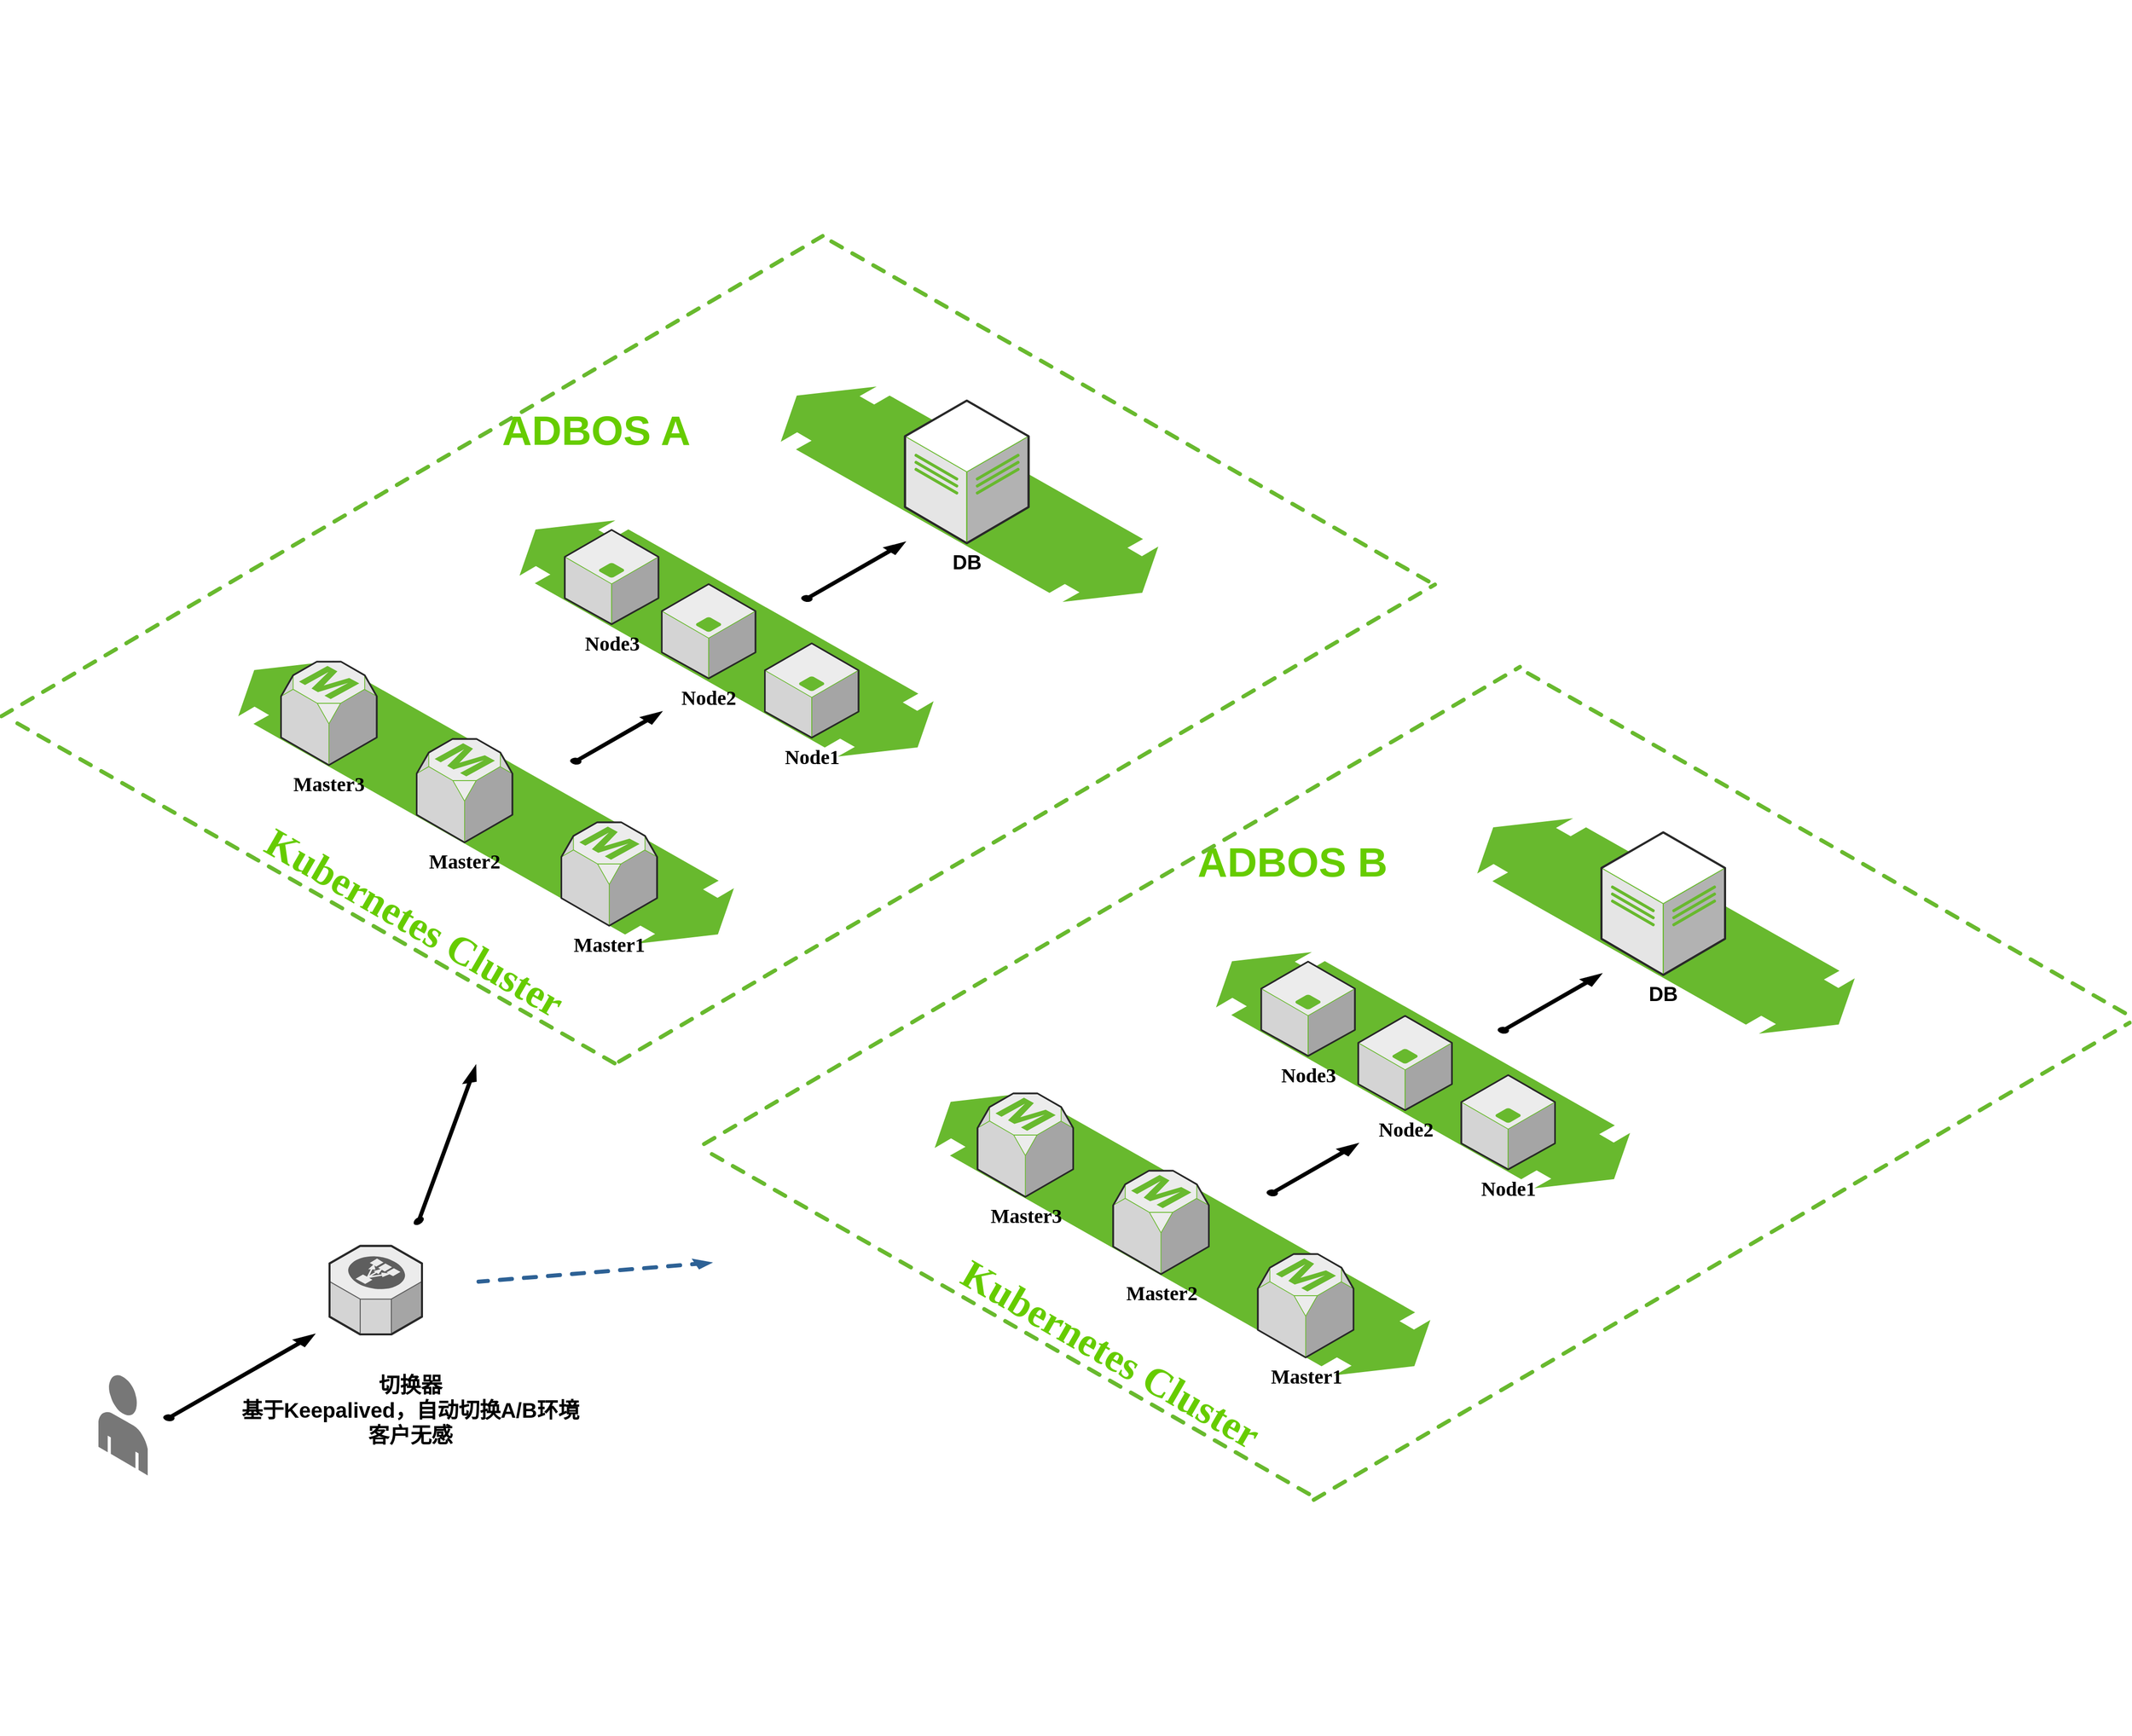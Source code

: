 <mxfile version="21.5.2" type="github">
  <diagram name="Page-1" id="aaaa8250-4180-3840-79b5-4cada1eebb92">
    <mxGraphModel dx="2607" dy="2489" grid="1" gridSize="10" guides="1" tooltips="1" connect="1" arrows="1" fold="1" page="1" pageScale="1" pageWidth="850" pageHeight="1100" background="#FFFFFF" math="0" shadow="0">
      <root>
        <mxCell id="0" />
        <mxCell id="1" parent="0" />
        <mxCell id="egOxDokqwsOfONXR9_TE-15" value="" style="group" vertex="1" connectable="0" parent="1">
          <mxGeometry x="500" y="640" width="491.56" height="290" as="geometry" />
        </mxCell>
        <mxCell id="egOxDokqwsOfONXR9_TE-1" value="" style="verticalLabelPosition=bottom;html=1;verticalAlign=top;strokeWidth=1;align=center;outlineConnect=0;dashed=0;outlineConnect=0;shape=mxgraph.aws3d.flatDoubleEdge2;strokeColor=#68B92E;fillColor=#68B92E;aspect=fixed;shadow=0;sketch=0;fontSize=20;fontStyle=1;fontFamily=Georgia;fontColor=#66CC00;" vertex="1" parent="egOxDokqwsOfONXR9_TE-15">
          <mxGeometry width="491.56" height="280" as="geometry" />
        </mxCell>
        <mxCell id="egOxDokqwsOfONXR9_TE-6" value="Master1" style="verticalLabelPosition=bottom;html=1;verticalAlign=top;strokeWidth=1;align=center;outlineConnect=0;dashed=0;outlineConnect=0;shape=mxgraph.aws3d.rdsMaster;fillColor=#ECECEC;strokeColor=#68B92E;aspect=fixed;fontSize=20;fontStyle=1;fontFamily=Georgia;fontColor=#000000;" vertex="1" parent="egOxDokqwsOfONXR9_TE-15">
          <mxGeometry x="320.74" y="160" width="95.26" height="103" as="geometry" />
        </mxCell>
        <mxCell id="egOxDokqwsOfONXR9_TE-9" value="Master3" style="verticalLabelPosition=bottom;html=1;verticalAlign=top;strokeWidth=1;align=center;outlineConnect=0;dashed=0;outlineConnect=0;shape=mxgraph.aws3d.rdsMaster;fillColor=#ECECEC;strokeColor=#68B92E;aspect=fixed;fontSize=20;fontStyle=1;fontFamily=Georgia;fontColor=#000000;" vertex="1" parent="egOxDokqwsOfONXR9_TE-15">
          <mxGeometry x="41.74" width="95.26" height="103" as="geometry" />
        </mxCell>
        <mxCell id="egOxDokqwsOfONXR9_TE-10" value="Master2" style="verticalLabelPosition=bottom;html=1;verticalAlign=top;strokeWidth=1;align=center;outlineConnect=0;dashed=0;outlineConnect=0;shape=mxgraph.aws3d.rdsMaster;fillColor=#ECECEC;strokeColor=#68B92E;aspect=fixed;fontSize=20;fontStyle=1;fontFamily=Georgia;fontColor=#000000;" vertex="1" parent="egOxDokqwsOfONXR9_TE-15">
          <mxGeometry x="176.74" y="77" width="95.26" height="103" as="geometry" />
        </mxCell>
        <mxCell id="egOxDokqwsOfONXR9_TE-16" value="" style="group" vertex="1" connectable="0" parent="1">
          <mxGeometry x="780" y="500" width="443.92" height="241.72" as="geometry" />
        </mxCell>
        <mxCell id="egOxDokqwsOfONXR9_TE-3" value="" style="verticalLabelPosition=bottom;html=1;verticalAlign=top;strokeWidth=1;align=center;outlineConnect=0;dashed=0;outlineConnect=0;shape=mxgraph.aws3d.flatDoubleEdge2;strokeColor=#68B92E;fillColor=#68B92E;aspect=fixed;shadow=0;sketch=0;fontSize=20;fontStyle=1;fontFamily=Georgia;fontColor=#66CC00;" vertex="1" parent="egOxDokqwsOfONXR9_TE-16">
          <mxGeometry width="410.33" height="233.72" as="geometry" />
        </mxCell>
        <mxCell id="egOxDokqwsOfONXR9_TE-4" value="Node3" style="verticalLabelPosition=bottom;html=1;verticalAlign=top;strokeWidth=1;align=center;outlineConnect=0;dashed=0;outlineConnect=0;shape=mxgraph.aws3d.application_server;fillColor=#ECECEC;strokeColor=#68B92E;aspect=fixed;fontSize=20;fontStyle=1;fontFamily=Georgia;fontColor=#000000;" vertex="1" parent="egOxDokqwsOfONXR9_TE-16">
          <mxGeometry x="44.13" y="8.72" width="93.24" height="94" as="geometry" />
        </mxCell>
        <mxCell id="egOxDokqwsOfONXR9_TE-11" value="Node1" style="verticalLabelPosition=bottom;html=1;verticalAlign=top;strokeWidth=1;align=center;outlineConnect=0;dashed=0;outlineConnect=0;shape=mxgraph.aws3d.application_server;fillColor=#ECECEC;strokeColor=#68B92E;aspect=fixed;fontSize=20;fontStyle=1;fontFamily=Georgia;fontColor=#000000;" vertex="1" parent="egOxDokqwsOfONXR9_TE-16">
          <mxGeometry x="243.29" y="121.72" width="93.24" height="94" as="geometry" />
        </mxCell>
        <mxCell id="egOxDokqwsOfONXR9_TE-12" value="Node2" style="verticalLabelPosition=bottom;html=1;verticalAlign=top;strokeWidth=1;align=center;outlineConnect=0;dashed=0;outlineConnect=0;shape=mxgraph.aws3d.application_server;fillColor=#ECECEC;strokeColor=#68B92E;aspect=fixed;fontSize=20;fontStyle=1;fontFamily=Georgia;fontColor=#000000;" vertex="1" parent="egOxDokqwsOfONXR9_TE-16">
          <mxGeometry x="140.71" y="62.72" width="93.24" height="94" as="geometry" />
        </mxCell>
        <mxCell id="egOxDokqwsOfONXR9_TE-20" value="" style="verticalLabelPosition=bottom;html=1;verticalAlign=top;strokeWidth=1;align=center;outlineConnect=0;dashed=0;outlineConnect=0;shape=mxgraph.aws3d.arrowNE;fillColor=#000000;aspect=fixed;" vertex="1" parent="egOxDokqwsOfONXR9_TE-16">
          <mxGeometry x="50" y="190" width="90.51" height="51.72" as="geometry" />
        </mxCell>
        <mxCell id="egOxDokqwsOfONXR9_TE-25" value="" style="group" vertex="1" connectable="0" parent="1">
          <mxGeometry x="1029" y="320" width="492.76" height="339.51" as="geometry" />
        </mxCell>
        <mxCell id="egOxDokqwsOfONXR9_TE-2" value="" style="verticalLabelPosition=bottom;html=1;verticalAlign=top;strokeWidth=1;align=center;outlineConnect=0;dashed=0;outlineConnect=0;shape=mxgraph.aws3d.flatDoubleEdge2;strokeColor=#68B92E;fillColor=#68B92E;aspect=fixed;shadow=0;sketch=0;fontSize=20;fontStyle=1;fontFamily=Georgia;fontColor=#66CC00;" vertex="1" parent="egOxDokqwsOfONXR9_TE-25">
          <mxGeometry x="11" y="46.72" width="373.94" height="213" as="geometry" />
        </mxCell>
        <mxCell id="egOxDokqwsOfONXR9_TE-17" value="DB" style="verticalLabelPosition=bottom;html=1;verticalAlign=top;strokeWidth=1;align=center;outlineConnect=0;dashed=0;outlineConnect=0;shape=mxgraph.aws3d.dataCenter;strokeColor=#68B92E;aspect=fixed;fontSize=20;fontStyle=1" vertex="1" parent="egOxDokqwsOfONXR9_TE-25">
          <mxGeometry x="133.76" y="60" width="123" height="142" as="geometry" />
        </mxCell>
        <mxCell id="egOxDokqwsOfONXR9_TE-21" value="" style="verticalLabelPosition=bottom;html=1;verticalAlign=top;strokeWidth=1;align=center;outlineConnect=0;dashed=0;outlineConnect=0;shape=mxgraph.aws3d.arrowNE;fillColor=#000000;aspect=fixed;" vertex="1" parent="egOxDokqwsOfONXR9_TE-25">
          <mxGeometry x="31" y="201" width="102.76" height="58.72" as="geometry" />
        </mxCell>
        <mxCell id="egOxDokqwsOfONXR9_TE-45" value="" style="verticalLabelPosition=bottom;html=1;verticalAlign=top;strokeWidth=1;align=center;outlineConnect=0;dashed=0;outlineConnect=0;shape=mxgraph.aws3d.dashedArrowlessEdge2;strokeColor=#68B92E;aspect=fixed;direction=west;fontFamily=Georgia;fontSize=20;fontStyle=1;fontColor=#66CC00;" vertex="1" parent="1">
          <mxGeometry x="1086.96" y="220" width="596.88" height="340" as="geometry" />
        </mxCell>
        <mxCell id="egOxDokqwsOfONXR9_TE-46" value="" style="verticalLabelPosition=bottom;html=1;verticalAlign=top;strokeWidth=1;align=center;outlineConnect=0;dashed=0;outlineConnect=0;shape=mxgraph.aws3d.dashedArrowlessEdge2;strokeColor=#68B92E;aspect=fixed;direction=west;fontFamily=Georgia;fontSize=20;fontStyle=1;fontColor=#66CC00;rotation=-240;" vertex="1" parent="1">
          <mxGeometry x="875.41" y="567.91" width="817.53" height="465.68" as="geometry" />
        </mxCell>
        <mxCell id="egOxDokqwsOfONXR9_TE-51" value="" style="verticalLabelPosition=bottom;html=1;verticalAlign=top;strokeWidth=1;align=center;outlineConnect=0;dashed=0;outlineConnect=0;shape=mxgraph.aws3d.dashedArrowlessEdge2;strokeColor=#68B92E;aspect=fixed;direction=west;fontFamily=Georgia;fontSize=20;fontStyle=1;fontColor=#66CC00;" vertex="1" parent="1">
          <mxGeometry x="276.81" y="700" width="596.88" height="340" as="geometry" />
        </mxCell>
        <mxCell id="egOxDokqwsOfONXR9_TE-52" value="" style="verticalLabelPosition=bottom;html=1;verticalAlign=top;strokeWidth=1;align=center;outlineConnect=0;dashed=0;outlineConnect=0;shape=mxgraph.aws3d.dashedArrowlessEdge2;strokeColor=#68B92E;aspect=fixed;direction=west;fontFamily=Georgia;fontSize=20;fontStyle=1;fontColor=#66CC00;rotation=-240;" vertex="1" parent="1">
          <mxGeometry x="260.7" y="220.84" width="822.84" height="468.7" as="geometry" />
        </mxCell>
        <mxCell id="egOxDokqwsOfONXR9_TE-54" value="ADBOS A" style="text;html=1;align=center;verticalAlign=middle;resizable=0;points=[];autosize=1;strokeColor=none;fillColor=none;fontStyle=1;fontSize=41;fontColor=#66CC00;" vertex="1" parent="1">
          <mxGeometry x="750" y="380" width="210" height="60" as="geometry" />
        </mxCell>
        <mxCell id="egOxDokqwsOfONXR9_TE-53" value="&lt;font style=&quot;font-size: 40px;&quot;&gt;Kubernetes Cluster&lt;/font&gt;" style="text;html=1;align=left;verticalAlign=middle;resizable=0;points=[];autosize=1;strokeColor=none;fillColor=none;rotation=30;fontStyle=1;fontSize=40;fontFamily=Georgia;fontColor=#66CC00;" vertex="1" parent="1">
          <mxGeometry x="500" y="890" width="420" height="60" as="geometry" />
        </mxCell>
        <mxCell id="egOxDokqwsOfONXR9_TE-57" value="" style="group" vertex="1" connectable="0" parent="1">
          <mxGeometry x="1193.19" y="1070" width="491.56" height="290" as="geometry" />
        </mxCell>
        <mxCell id="egOxDokqwsOfONXR9_TE-58" value="" style="verticalLabelPosition=bottom;html=1;verticalAlign=top;strokeWidth=1;align=center;outlineConnect=0;dashed=0;outlineConnect=0;shape=mxgraph.aws3d.flatDoubleEdge2;strokeColor=#68B92E;fillColor=#68B92E;aspect=fixed;shadow=0;sketch=0;fontSize=20;fontStyle=1;fontFamily=Georgia;fontColor=#66CC00;" vertex="1" parent="egOxDokqwsOfONXR9_TE-57">
          <mxGeometry width="491.56" height="280" as="geometry" />
        </mxCell>
        <mxCell id="egOxDokqwsOfONXR9_TE-59" value="Master1" style="verticalLabelPosition=bottom;html=1;verticalAlign=top;strokeWidth=1;align=center;outlineConnect=0;dashed=0;outlineConnect=0;shape=mxgraph.aws3d.rdsMaster;fillColor=#ECECEC;strokeColor=#68B92E;aspect=fixed;fontSize=20;fontStyle=1;fontFamily=Georgia;fontColor=#000000;" vertex="1" parent="egOxDokqwsOfONXR9_TE-57">
          <mxGeometry x="320.74" y="160" width="95.26" height="103" as="geometry" />
        </mxCell>
        <mxCell id="egOxDokqwsOfONXR9_TE-60" value="Master3" style="verticalLabelPosition=bottom;html=1;verticalAlign=top;strokeWidth=1;align=center;outlineConnect=0;dashed=0;outlineConnect=0;shape=mxgraph.aws3d.rdsMaster;fillColor=#ECECEC;strokeColor=#68B92E;aspect=fixed;fontSize=20;fontStyle=1;fontFamily=Georgia;fontColor=#000000;" vertex="1" parent="egOxDokqwsOfONXR9_TE-57">
          <mxGeometry x="41.74" width="95.26" height="103" as="geometry" />
        </mxCell>
        <mxCell id="egOxDokqwsOfONXR9_TE-61" value="Master2" style="verticalLabelPosition=bottom;html=1;verticalAlign=top;strokeWidth=1;align=center;outlineConnect=0;dashed=0;outlineConnect=0;shape=mxgraph.aws3d.rdsMaster;fillColor=#ECECEC;strokeColor=#68B92E;aspect=fixed;fontSize=20;fontStyle=1;fontFamily=Georgia;fontColor=#000000;" vertex="1" parent="egOxDokqwsOfONXR9_TE-57">
          <mxGeometry x="176.74" y="77" width="95.26" height="103" as="geometry" />
        </mxCell>
        <mxCell id="egOxDokqwsOfONXR9_TE-62" value="" style="group" vertex="1" connectable="0" parent="1">
          <mxGeometry x="1473.19" y="930" width="443.92" height="241.72" as="geometry" />
        </mxCell>
        <mxCell id="egOxDokqwsOfONXR9_TE-63" value="" style="verticalLabelPosition=bottom;html=1;verticalAlign=top;strokeWidth=1;align=center;outlineConnect=0;dashed=0;outlineConnect=0;shape=mxgraph.aws3d.flatDoubleEdge2;strokeColor=#68B92E;fillColor=#68B92E;aspect=fixed;shadow=0;sketch=0;fontSize=20;fontStyle=1;fontFamily=Georgia;fontColor=#66CC00;" vertex="1" parent="egOxDokqwsOfONXR9_TE-62">
          <mxGeometry width="410.33" height="233.72" as="geometry" />
        </mxCell>
        <mxCell id="egOxDokqwsOfONXR9_TE-64" value="Node3" style="verticalLabelPosition=bottom;html=1;verticalAlign=top;strokeWidth=1;align=center;outlineConnect=0;dashed=0;outlineConnect=0;shape=mxgraph.aws3d.application_server;fillColor=#ECECEC;strokeColor=#68B92E;aspect=fixed;fontSize=20;fontStyle=1;fontFamily=Georgia;fontColor=#000000;" vertex="1" parent="egOxDokqwsOfONXR9_TE-62">
          <mxGeometry x="44.13" y="8.72" width="93.24" height="94" as="geometry" />
        </mxCell>
        <mxCell id="egOxDokqwsOfONXR9_TE-65" value="Node1" style="verticalLabelPosition=bottom;html=1;verticalAlign=top;strokeWidth=1;align=center;outlineConnect=0;dashed=0;outlineConnect=0;shape=mxgraph.aws3d.application_server;fillColor=#ECECEC;strokeColor=#68B92E;aspect=fixed;fontSize=20;fontStyle=1;fontFamily=Georgia;fontColor=#000000;" vertex="1" parent="egOxDokqwsOfONXR9_TE-62">
          <mxGeometry x="243.29" y="121.72" width="93.24" height="94" as="geometry" />
        </mxCell>
        <mxCell id="egOxDokqwsOfONXR9_TE-66" value="Node2" style="verticalLabelPosition=bottom;html=1;verticalAlign=top;strokeWidth=1;align=center;outlineConnect=0;dashed=0;outlineConnect=0;shape=mxgraph.aws3d.application_server;fillColor=#ECECEC;strokeColor=#68B92E;aspect=fixed;fontSize=20;fontStyle=1;fontFamily=Georgia;fontColor=#000000;" vertex="1" parent="egOxDokqwsOfONXR9_TE-62">
          <mxGeometry x="140.71" y="62.72" width="93.24" height="94" as="geometry" />
        </mxCell>
        <mxCell id="egOxDokqwsOfONXR9_TE-67" value="" style="verticalLabelPosition=bottom;html=1;verticalAlign=top;strokeWidth=1;align=center;outlineConnect=0;dashed=0;outlineConnect=0;shape=mxgraph.aws3d.arrowNE;fillColor=#000000;aspect=fixed;" vertex="1" parent="egOxDokqwsOfONXR9_TE-62">
          <mxGeometry x="50" y="190" width="90.51" height="51.72" as="geometry" />
        </mxCell>
        <mxCell id="egOxDokqwsOfONXR9_TE-68" value="" style="group" vertex="1" connectable="0" parent="1">
          <mxGeometry x="1722.19" y="750" width="492.76" height="339.51" as="geometry" />
        </mxCell>
        <mxCell id="egOxDokqwsOfONXR9_TE-69" value="" style="verticalLabelPosition=bottom;html=1;verticalAlign=top;strokeWidth=1;align=center;outlineConnect=0;dashed=0;outlineConnect=0;shape=mxgraph.aws3d.flatDoubleEdge2;strokeColor=#68B92E;fillColor=#68B92E;aspect=fixed;shadow=0;sketch=0;fontSize=20;fontStyle=1;fontFamily=Georgia;fontColor=#66CC00;" vertex="1" parent="egOxDokqwsOfONXR9_TE-68">
          <mxGeometry x="11" y="46.72" width="373.94" height="213" as="geometry" />
        </mxCell>
        <mxCell id="egOxDokqwsOfONXR9_TE-70" value="DB" style="verticalLabelPosition=bottom;html=1;verticalAlign=top;strokeWidth=1;align=center;outlineConnect=0;dashed=0;outlineConnect=0;shape=mxgraph.aws3d.dataCenter;strokeColor=#68B92E;aspect=fixed;fontSize=20;fontStyle=1" vertex="1" parent="egOxDokqwsOfONXR9_TE-68">
          <mxGeometry x="133.76" y="60" width="123" height="142" as="geometry" />
        </mxCell>
        <mxCell id="egOxDokqwsOfONXR9_TE-71" value="" style="verticalLabelPosition=bottom;html=1;verticalAlign=top;strokeWidth=1;align=center;outlineConnect=0;dashed=0;outlineConnect=0;shape=mxgraph.aws3d.arrowNE;fillColor=#000000;aspect=fixed;" vertex="1" parent="egOxDokqwsOfONXR9_TE-68">
          <mxGeometry x="31" y="201" width="102.76" height="58.72" as="geometry" />
        </mxCell>
        <mxCell id="egOxDokqwsOfONXR9_TE-72" value="" style="verticalLabelPosition=bottom;html=1;verticalAlign=top;strokeWidth=1;align=center;outlineConnect=0;dashed=0;outlineConnect=0;shape=mxgraph.aws3d.dashedArrowlessEdge2;strokeColor=#68B92E;aspect=fixed;direction=west;fontFamily=Georgia;fontSize=20;fontStyle=1;fontColor=#66CC00;" vertex="1" parent="1">
          <mxGeometry x="1780.15" y="650" width="596.88" height="340" as="geometry" />
        </mxCell>
        <mxCell id="egOxDokqwsOfONXR9_TE-73" value="" style="verticalLabelPosition=bottom;html=1;verticalAlign=top;strokeWidth=1;align=center;outlineConnect=0;dashed=0;outlineConnect=0;shape=mxgraph.aws3d.dashedArrowlessEdge2;strokeColor=#68B92E;aspect=fixed;direction=west;fontFamily=Georgia;fontSize=20;fontStyle=1;fontColor=#66CC00;" vertex="1" parent="1">
          <mxGeometry x="968" y="1129" width="596.88" height="340" as="geometry" />
        </mxCell>
        <mxCell id="egOxDokqwsOfONXR9_TE-74" value="ADBOS B" style="text;html=1;align=center;verticalAlign=middle;resizable=0;points=[];autosize=1;strokeColor=none;fillColor=none;fontStyle=1;fontSize=41;fontColor=#66CC00;" vertex="1" parent="1">
          <mxGeometry x="1443.19" y="810" width="210" height="60" as="geometry" />
        </mxCell>
        <mxCell id="egOxDokqwsOfONXR9_TE-75" value="&lt;font style=&quot;font-size: 40px;&quot;&gt;Kubernetes Cluster&lt;/font&gt;" style="text;html=1;align=left;verticalAlign=middle;resizable=0;points=[];autosize=1;strokeColor=none;fillColor=none;rotation=30;fontStyle=1;fontSize=40;fontFamily=Georgia;fontColor=#66CC00;" vertex="1" parent="1">
          <mxGeometry x="1193.19" y="1320" width="420" height="60" as="geometry" />
        </mxCell>
        <mxCell id="egOxDokqwsOfONXR9_TE-76" value="" style="verticalLabelPosition=bottom;html=1;verticalAlign=top;strokeWidth=1;align=center;outlineConnect=0;dashed=0;outlineConnect=0;shape=mxgraph.aws3d.dashedArrowlessEdge2;strokeColor=#68B92E;aspect=fixed;direction=west;fontFamily=Georgia;fontSize=20;fontStyle=1;fontColor=#66CC00;rotation=-240;" vertex="1" parent="1">
          <mxGeometry x="960" y="650" width="817.53" height="465.68" as="geometry" />
        </mxCell>
        <mxCell id="egOxDokqwsOfONXR9_TE-77" value="" style="verticalLabelPosition=bottom;html=1;verticalAlign=top;strokeWidth=1;align=center;outlineConnect=0;dashed=0;outlineConnect=0;shape=mxgraph.aws3d.dashedArrowlessEdge2;strokeColor=#68B92E;aspect=fixed;direction=west;fontFamily=Georgia;fontSize=20;fontStyle=1;fontColor=#66CC00;rotation=-240;" vertex="1" parent="1">
          <mxGeometry x="1566.88" y="1004.32" width="817.53" height="465.68" as="geometry" />
        </mxCell>
        <mxCell id="egOxDokqwsOfONXR9_TE-78" value="" style="verticalLabelPosition=bottom;html=1;verticalAlign=top;strokeWidth=1;align=center;outlineConnect=0;dashed=0;outlineConnect=0;shape=mxgraph.aws3d.end_user;strokeColor=none;fillColor=#777777;aspect=fixed;" vertex="1" parent="1">
          <mxGeometry x="360" y="1350" width="49" height="100.46" as="geometry" />
        </mxCell>
        <mxCell id="egOxDokqwsOfONXR9_TE-79" value="" style="verticalLabelPosition=bottom;html=1;verticalAlign=top;strokeWidth=1;align=center;outlineConnect=0;dashed=0;outlineConnect=0;shape=mxgraph.aws3d.arrowNE;fillColor=#000000;aspect=fixed;" vertex="1" parent="1">
          <mxGeometry x="425" y="1310" width="150" height="85.71" as="geometry" />
        </mxCell>
        <mxCell id="egOxDokqwsOfONXR9_TE-81" value="" style="verticalLabelPosition=bottom;html=1;verticalAlign=top;strokeWidth=1;align=center;outlineConnect=0;dashed=0;outlineConnect=0;shape=mxgraph.aws3d.elasticLoadBalancing;fillColor=#ECECEC;strokeColor=#5E5E5E;aspect=fixed;" vertex="1" parent="1">
          <mxGeometry x="590" y="1221.83" width="92" height="88.17" as="geometry" />
        </mxCell>
        <mxCell id="egOxDokqwsOfONXR9_TE-82" value="" style="verticalLabelPosition=bottom;html=1;verticalAlign=top;strokeWidth=1;align=center;outlineConnect=0;dashed=0;outlineConnect=0;shape=mxgraph.aws3d.arrowNE;fillColor=#000000;aspect=fixed;rotation=-40;" vertex="1" parent="1">
          <mxGeometry x="632" y="1080" width="148" height="84.57" as="geometry" />
        </mxCell>
        <mxCell id="egOxDokqwsOfONXR9_TE-83" value="" style="verticalLabelPosition=bottom;html=1;verticalAlign=top;strokeWidth=1;align=center;outlineConnect=0;dashed=0;outlineConnect=0;shape=mxgraph.aws3d.dashedEdge2;strokeColor=#2D6195;aspect=fixed;rotation=25;" vertex="1" parent="1">
          <mxGeometry x="753.25" y="1190" width="203.49" height="115.91" as="geometry" />
        </mxCell>
        <mxCell id="egOxDokqwsOfONXR9_TE-84" value="&lt;font style=&quot;font-size: 21px;&quot;&gt;&lt;b&gt;切换器&lt;br&gt;基于Keepalived，自动切换A/B环境&lt;br&gt;客户无感&lt;/b&gt;&lt;br&gt;&lt;/font&gt;" style="text;html=1;align=center;verticalAlign=middle;resizable=0;points=[];autosize=1;strokeColor=none;fillColor=none;" vertex="1" parent="1">
          <mxGeometry x="490" y="1340" width="360" height="90" as="geometry" />
        </mxCell>
      </root>
    </mxGraphModel>
  </diagram>
</mxfile>
